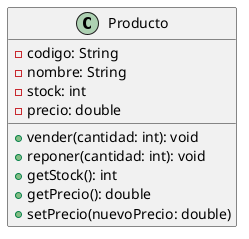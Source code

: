 @startuml
class Producto {
    -codigo: String
    -nombre: String
    -stock: int
    -precio: double
    +vender(cantidad: int): void
    +reponer(cantidad: int): void
    +getStock(): int
    +getPrecio(): double
    +setPrecio(nuevoPrecio: double)
}
@enduml
